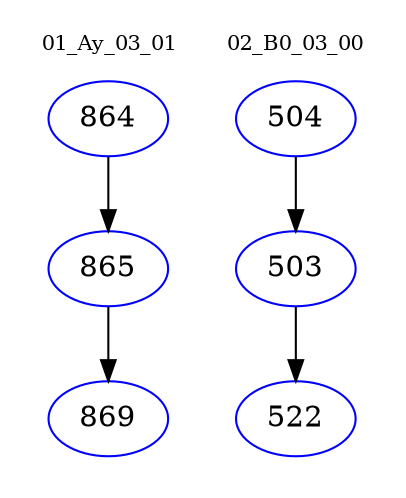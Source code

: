 digraph{
subgraph cluster_0 {
color = white
label = "01_Ay_03_01";
fontsize=10;
T0_864 [label="864", color="blue"]
T0_864 -> T0_865 [color="black"]
T0_865 [label="865", color="blue"]
T0_865 -> T0_869 [color="black"]
T0_869 [label="869", color="blue"]
}
subgraph cluster_1 {
color = white
label = "02_B0_03_00";
fontsize=10;
T1_504 [label="504", color="blue"]
T1_504 -> T1_503 [color="black"]
T1_503 [label="503", color="blue"]
T1_503 -> T1_522 [color="black"]
T1_522 [label="522", color="blue"]
}
}

